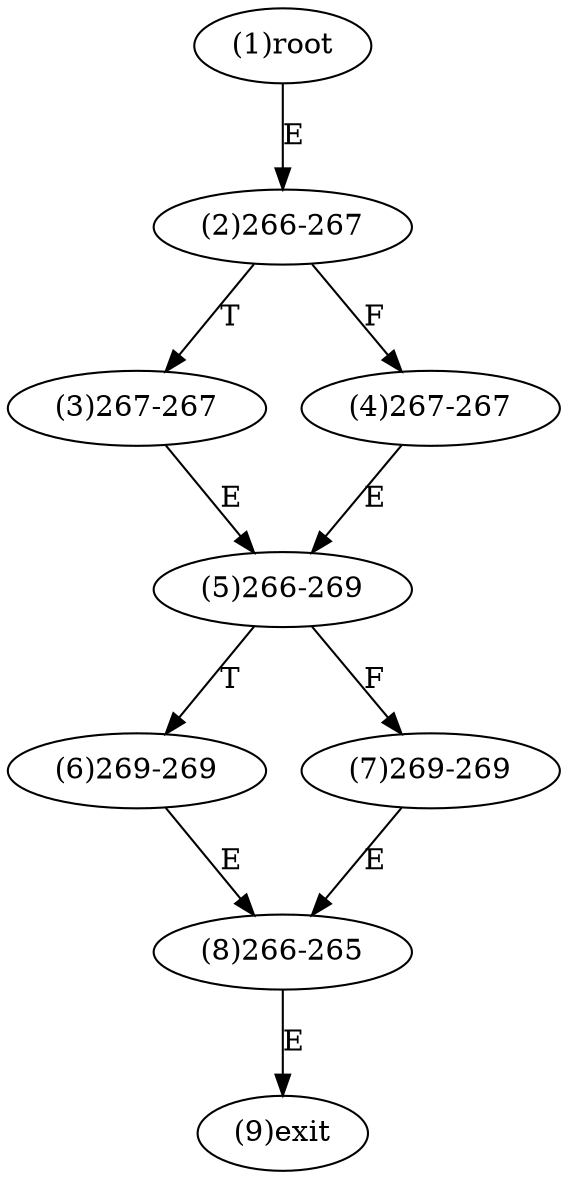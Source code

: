 digraph "" { 
1[ label="(1)root"];
2[ label="(2)266-267"];
3[ label="(3)267-267"];
4[ label="(4)267-267"];
5[ label="(5)266-269"];
6[ label="(6)269-269"];
7[ label="(7)269-269"];
8[ label="(8)266-265"];
9[ label="(9)exit"];
1->2[ label="E"];
2->4[ label="F"];
2->3[ label="T"];
3->5[ label="E"];
4->5[ label="E"];
5->7[ label="F"];
5->6[ label="T"];
6->8[ label="E"];
7->8[ label="E"];
8->9[ label="E"];
}